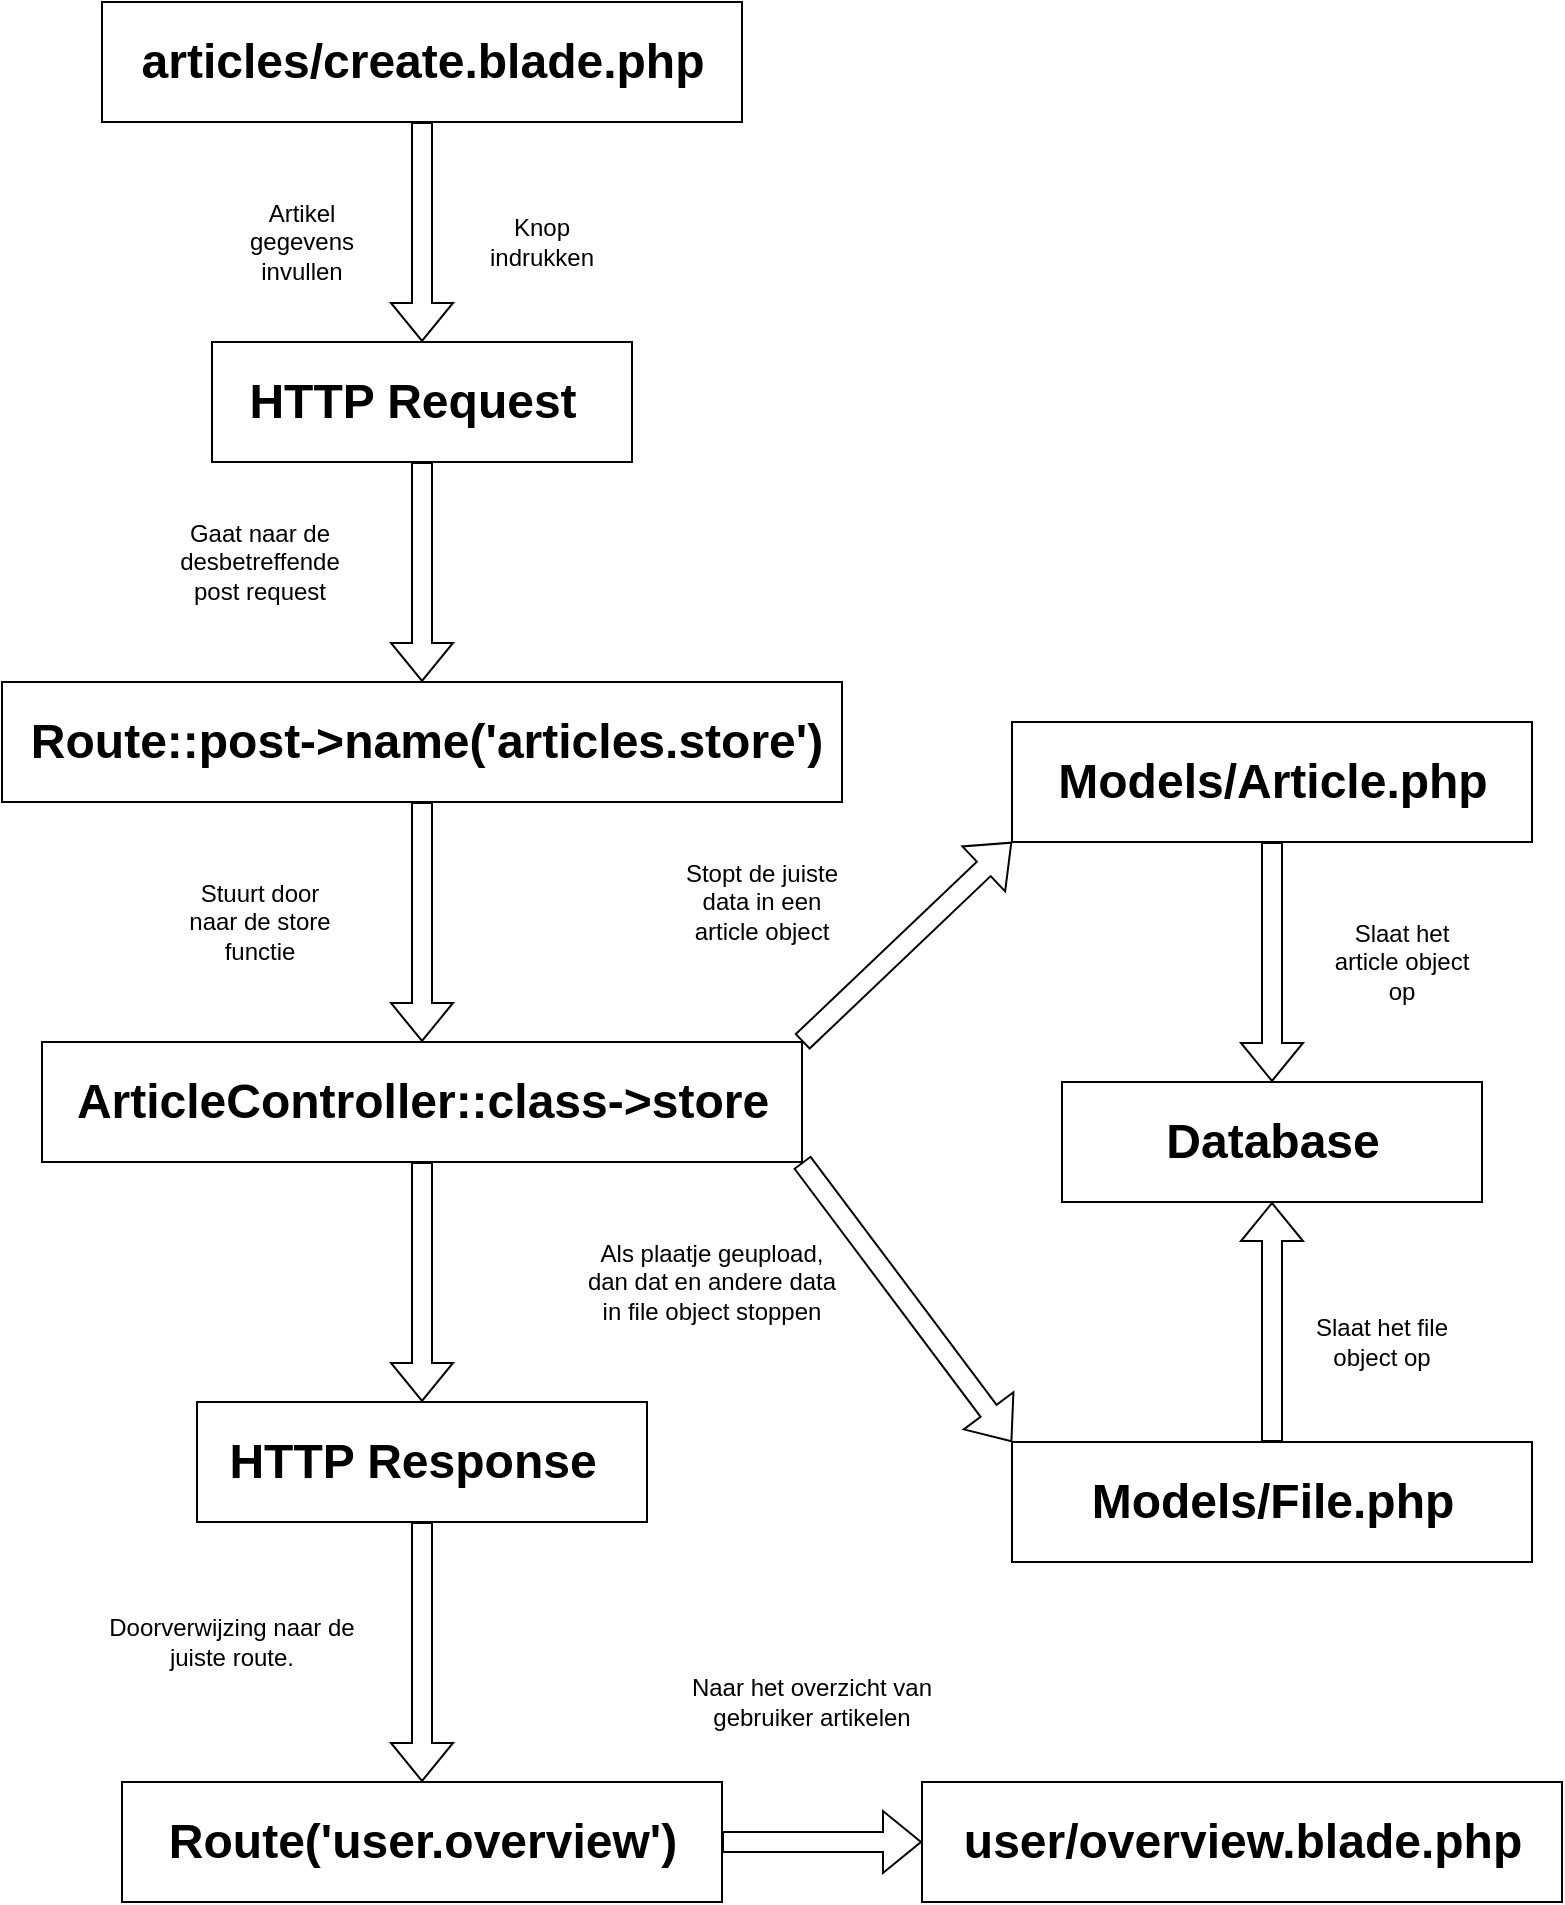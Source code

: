<mxfile version="27.2.0">
  <diagram name="Page-1" id="gMz7KerCWwujZSJPHfZk">
    <mxGraphModel dx="1426" dy="783" grid="1" gridSize="10" guides="1" tooltips="1" connect="1" arrows="1" fold="1" page="1" pageScale="1" pageWidth="850" pageHeight="1100" math="0" shadow="0">
      <root>
        <mxCell id="0" />
        <mxCell id="1" parent="0" />
        <mxCell id="kBopvKkXSKuajDLG3a4y-3" value="" style="shape=flexArrow;endArrow=classic;html=1;rounded=0;entryX=0.5;entryY=0;entryDx=0;entryDy=0;exitX=0.5;exitY=1;exitDx=0;exitDy=0;" parent="1" source="6wLlHWAbVF5GW-SpPeLX-27" target="6wLlHWAbVF5GW-SpPeLX-20" edge="1">
          <mxGeometry width="50" height="50" relative="1" as="geometry">
            <mxPoint x="225" y="130" as="sourcePoint" />
            <mxPoint x="215" y="350" as="targetPoint" />
          </mxGeometry>
        </mxCell>
        <UserObject label="Artikel gegevens&lt;div&gt;invullen&lt;/div&gt;" placeholders="1" name="Variable" id="kBopvKkXSKuajDLG3a4y-4">
          <mxCell style="text;html=1;strokeColor=none;fillColor=none;align=center;verticalAlign=middle;whiteSpace=wrap;overflow=hidden;" parent="1" vertex="1">
            <mxGeometry x="130" y="130" width="80" height="60" as="geometry" />
          </mxCell>
        </UserObject>
        <mxCell id="kBopvKkXSKuajDLG3a4y-12" value="" style="shape=flexArrow;endArrow=classic;html=1;rounded=0;exitX=0.5;exitY=1;exitDx=0;exitDy=0;entryX=0.5;entryY=0;entryDx=0;entryDy=0;" parent="1" source="kBopvKkXSKuajDLG3a4y-10" target="kBopvKkXSKuajDLG3a4y-13" edge="1">
          <mxGeometry width="50" height="50" relative="1" as="geometry">
            <mxPoint x="229.5" y="300" as="sourcePoint" />
            <mxPoint x="229.92" y="420" as="targetPoint" />
          </mxGeometry>
        </mxCell>
        <UserObject label="Knop indrukken" placeholders="1" name="Variable" id="6wLlHWAbVF5GW-SpPeLX-12">
          <mxCell style="text;html=1;strokeColor=none;fillColor=none;align=center;verticalAlign=middle;whiteSpace=wrap;overflow=hidden;" parent="1" vertex="1">
            <mxGeometry x="250" y="130" width="80" height="60" as="geometry" />
          </mxCell>
        </UserObject>
        <mxCell id="6wLlHWAbVF5GW-SpPeLX-15" value="" style="group" parent="1" vertex="1" connectable="0">
          <mxGeometry x="90" y="380" width="350" height="60" as="geometry" />
        </mxCell>
        <mxCell id="kBopvKkXSKuajDLG3a4y-10" value="" style="rounded=0;whiteSpace=wrap;html=1;" parent="6wLlHWAbVF5GW-SpPeLX-15" vertex="1">
          <mxGeometry x="-70" width="420" height="60" as="geometry" />
        </mxCell>
        <mxCell id="kBopvKkXSKuajDLG3a4y-11" value="Route::post-&amp;gt;name(&#39;articles.store&#39;)" style="text;strokeColor=none;fillColor=none;html=1;fontSize=24;fontStyle=1;verticalAlign=middle;align=center;" parent="6wLlHWAbVF5GW-SpPeLX-15" vertex="1">
          <mxGeometry x="0.003" y="10" width="283.333" height="40" as="geometry" />
        </mxCell>
        <mxCell id="6wLlHWAbVF5GW-SpPeLX-18" value="" style="group" parent="1" vertex="1" connectable="0">
          <mxGeometry x="117.5" y="740" width="225" height="60" as="geometry" />
        </mxCell>
        <mxCell id="6wLlHWAbVF5GW-SpPeLX-8" value="" style="rounded=0;whiteSpace=wrap;html=1;" parent="6wLlHWAbVF5GW-SpPeLX-18" vertex="1">
          <mxGeometry width="225" height="60" as="geometry" />
        </mxCell>
        <mxCell id="6wLlHWAbVF5GW-SpPeLX-9" value="HTTP Response" style="text;strokeColor=none;fillColor=none;html=1;fontSize=24;fontStyle=1;verticalAlign=middle;align=center;" parent="6wLlHWAbVF5GW-SpPeLX-18" vertex="1">
          <mxGeometry x="53.571" y="10" width="107.143" height="40" as="geometry" />
        </mxCell>
        <mxCell id="6wLlHWAbVF5GW-SpPeLX-19" value="" style="group" parent="1" vertex="1" connectable="0">
          <mxGeometry x="125" y="210" width="210" height="60" as="geometry" />
        </mxCell>
        <mxCell id="6wLlHWAbVF5GW-SpPeLX-20" value="" style="rounded=0;whiteSpace=wrap;html=1;" parent="6wLlHWAbVF5GW-SpPeLX-19" vertex="1">
          <mxGeometry width="210" height="60" as="geometry" />
        </mxCell>
        <mxCell id="6wLlHWAbVF5GW-SpPeLX-21" value="HTTP Request" style="text;strokeColor=none;fillColor=none;html=1;fontSize=24;fontStyle=1;verticalAlign=middle;align=center;" parent="6wLlHWAbVF5GW-SpPeLX-19" vertex="1">
          <mxGeometry x="50" y="10" width="100" height="40" as="geometry" />
        </mxCell>
        <mxCell id="6wLlHWAbVF5GW-SpPeLX-25" value="" style="group" parent="1" vertex="1" connectable="0">
          <mxGeometry x="40" y="560" width="380" height="60" as="geometry" />
        </mxCell>
        <mxCell id="6wLlHWAbVF5GW-SpPeLX-58" style="edgeStyle=orthogonalEdgeStyle;rounded=0;orthogonalLoop=1;jettySize=auto;html=1;exitX=0;exitY=0.5;exitDx=0;exitDy=0;" parent="6wLlHWAbVF5GW-SpPeLX-25" source="kBopvKkXSKuajDLG3a4y-13" edge="1">
          <mxGeometry relative="1" as="geometry">
            <mxPoint x="10" y="30" as="targetPoint" />
          </mxGeometry>
        </mxCell>
        <mxCell id="kBopvKkXSKuajDLG3a4y-13" value="" style="rounded=0;whiteSpace=wrap;html=1;" parent="6wLlHWAbVF5GW-SpPeLX-25" vertex="1">
          <mxGeometry width="380" height="60" as="geometry" />
        </mxCell>
        <mxCell id="kBopvKkXSKuajDLG3a4y-14" value="ArticleController::class-&amp;gt;store" style="text;strokeColor=none;fillColor=none;html=1;fontSize=24;fontStyle=1;verticalAlign=middle;align=center;" parent="6wLlHWAbVF5GW-SpPeLX-25" vertex="1">
          <mxGeometry x="104.286" y="10" width="171.429" height="40" as="geometry" />
        </mxCell>
        <mxCell id="6wLlHWAbVF5GW-SpPeLX-26" value="" style="group" parent="1" vertex="1" connectable="0">
          <mxGeometry x="70" y="40" width="320" height="60" as="geometry" />
        </mxCell>
        <mxCell id="6wLlHWAbVF5GW-SpPeLX-27" value="" style="rounded=0;whiteSpace=wrap;html=1;" parent="6wLlHWAbVF5GW-SpPeLX-26" vertex="1">
          <mxGeometry width="320.0" height="60" as="geometry" />
        </mxCell>
        <mxCell id="6wLlHWAbVF5GW-SpPeLX-28" value="articles/create.blade.php" style="text;strokeColor=none;fillColor=none;html=1;fontSize=24;fontStyle=1;verticalAlign=middle;align=center;" parent="6wLlHWAbVF5GW-SpPeLX-26" vertex="1">
          <mxGeometry x="83.81" y="10" width="152.381" height="40" as="geometry" />
        </mxCell>
        <mxCell id="6wLlHWAbVF5GW-SpPeLX-31" value="" style="group" parent="1" vertex="1" connectable="0">
          <mxGeometry x="550" y="580" width="210" height="60" as="geometry" />
        </mxCell>
        <mxCell id="6wLlHWAbVF5GW-SpPeLX-1" value="" style="rounded=0;whiteSpace=wrap;html=1;" parent="6wLlHWAbVF5GW-SpPeLX-31" vertex="1">
          <mxGeometry width="210" height="60" as="geometry" />
        </mxCell>
        <mxCell id="6wLlHWAbVF5GW-SpPeLX-3" value="Database" style="text;strokeColor=none;fillColor=none;html=1;fontSize=24;fontStyle=1;verticalAlign=middle;align=center;" parent="6wLlHWAbVF5GW-SpPeLX-31" vertex="1">
          <mxGeometry x="55" y="10" width="100" height="40" as="geometry" />
        </mxCell>
        <mxCell id="6wLlHWAbVF5GW-SpPeLX-33" value="" style="group" parent="1" vertex="1" connectable="0">
          <mxGeometry x="525" y="400" width="260" height="60" as="geometry" />
        </mxCell>
        <mxCell id="6wLlHWAbVF5GW-SpPeLX-6" value="" style="rounded=0;whiteSpace=wrap;html=1;" parent="6wLlHWAbVF5GW-SpPeLX-33" vertex="1">
          <mxGeometry width="260" height="60" as="geometry" />
        </mxCell>
        <mxCell id="6wLlHWAbVF5GW-SpPeLX-7" value="Models/Article.php" style="text;strokeColor=none;fillColor=none;html=1;fontSize=24;fontStyle=1;verticalAlign=middle;align=center;" parent="6wLlHWAbVF5GW-SpPeLX-33" vertex="1">
          <mxGeometry x="68.095" y="10" width="123.81" height="40" as="geometry" />
        </mxCell>
        <mxCell id="6wLlHWAbVF5GW-SpPeLX-34" value="" style="shape=flexArrow;endArrow=classic;html=1;rounded=0;entryX=0;entryY=1;entryDx=0;entryDy=0;exitX=1;exitY=0;exitDx=0;exitDy=0;" parent="1" source="kBopvKkXSKuajDLG3a4y-13" target="6wLlHWAbVF5GW-SpPeLX-6" edge="1">
          <mxGeometry width="50" height="50" relative="1" as="geometry">
            <mxPoint x="470" y="580" as="sourcePoint" />
            <mxPoint x="575" y="410" as="targetPoint" />
          </mxGeometry>
        </mxCell>
        <mxCell id="6wLlHWAbVF5GW-SpPeLX-37" value="" style="shape=flexArrow;endArrow=classic;html=1;rounded=0;exitX=0.5;exitY=1;exitDx=0;exitDy=0;entryX=0.5;entryY=0;entryDx=0;entryDy=0;" parent="1" source="6wLlHWAbVF5GW-SpPeLX-20" target="kBopvKkXSKuajDLG3a4y-10" edge="1">
          <mxGeometry width="50" height="50" relative="1" as="geometry">
            <mxPoint x="229.5" y="300" as="sourcePoint" />
            <mxPoint x="229.5" y="400" as="targetPoint" />
          </mxGeometry>
        </mxCell>
        <mxCell id="6wLlHWAbVF5GW-SpPeLX-38" value="" style="group" parent="1" vertex="1" connectable="0">
          <mxGeometry x="525" y="760" width="260" height="60" as="geometry" />
        </mxCell>
        <mxCell id="6wLlHWAbVF5GW-SpPeLX-39" value="" style="rounded=0;whiteSpace=wrap;html=1;" parent="6wLlHWAbVF5GW-SpPeLX-38" vertex="1">
          <mxGeometry width="260" height="60" as="geometry" />
        </mxCell>
        <mxCell id="6wLlHWAbVF5GW-SpPeLX-40" value="Models/File&lt;span style=&quot;background-color: transparent; color: light-dark(rgb(0, 0, 0), rgb(255, 255, 255));&quot;&gt;.php&lt;/span&gt;" style="text;strokeColor=none;fillColor=none;html=1;fontSize=24;fontStyle=1;verticalAlign=middle;align=center;" parent="6wLlHWAbVF5GW-SpPeLX-38" vertex="1">
          <mxGeometry x="68.095" y="10" width="123.81" height="40" as="geometry" />
        </mxCell>
        <mxCell id="6wLlHWAbVF5GW-SpPeLX-41" value="" style="shape=flexArrow;endArrow=classic;html=1;rounded=0;entryX=0;entryY=0;entryDx=0;entryDy=0;exitX=1;exitY=1;exitDx=0;exitDy=0;" parent="1" source="kBopvKkXSKuajDLG3a4y-13" target="6wLlHWAbVF5GW-SpPeLX-39" edge="1">
          <mxGeometry width="50" height="50" relative="1" as="geometry">
            <mxPoint x="460" y="650" as="sourcePoint" />
            <mxPoint x="645" y="670" as="targetPoint" />
          </mxGeometry>
        </mxCell>
        <mxCell id="6wLlHWAbVF5GW-SpPeLX-42" value="" style="shape=flexArrow;endArrow=classic;html=1;rounded=0;exitX=0.5;exitY=1;exitDx=0;exitDy=0;entryX=0.5;entryY=0;entryDx=0;entryDy=0;" parent="1" source="6wLlHWAbVF5GW-SpPeLX-6" target="6wLlHWAbVF5GW-SpPeLX-1" edge="1">
          <mxGeometry width="50" height="50" relative="1" as="geometry">
            <mxPoint x="639.5" y="470" as="sourcePoint" />
            <mxPoint x="639.5" y="570" as="targetPoint" />
          </mxGeometry>
        </mxCell>
        <mxCell id="6wLlHWAbVF5GW-SpPeLX-43" value="" style="shape=flexArrow;endArrow=classic;html=1;rounded=0;exitX=0.5;exitY=0;exitDx=0;exitDy=0;entryX=0.5;entryY=1;entryDx=0;entryDy=0;" parent="1" source="6wLlHWAbVF5GW-SpPeLX-39" target="6wLlHWAbVF5GW-SpPeLX-1" edge="1">
          <mxGeometry width="50" height="50" relative="1" as="geometry">
            <mxPoint x="610" y="700" as="sourcePoint" />
            <mxPoint x="610" y="800" as="targetPoint" />
          </mxGeometry>
        </mxCell>
        <mxCell id="6wLlHWAbVF5GW-SpPeLX-45" value="" style="shape=flexArrow;endArrow=classic;html=1;rounded=0;exitX=0.5;exitY=1;exitDx=0;exitDy=0;entryX=0.5;entryY=0;entryDx=0;entryDy=0;" parent="1" source="kBopvKkXSKuajDLG3a4y-13" target="6wLlHWAbVF5GW-SpPeLX-8" edge="1">
          <mxGeometry width="50" height="50" relative="1" as="geometry">
            <mxPoint x="300" y="670" as="sourcePoint" />
            <mxPoint x="210" y="730" as="targetPoint" />
          </mxGeometry>
        </mxCell>
        <mxCell id="6wLlHWAbVF5GW-SpPeLX-47" value="" style="group" parent="1" vertex="1" connectable="0">
          <mxGeometry x="80" y="930" width="300" height="60" as="geometry" />
        </mxCell>
        <mxCell id="6wLlHWAbVF5GW-SpPeLX-48" value="" style="rounded=0;whiteSpace=wrap;html=1;" parent="6wLlHWAbVF5GW-SpPeLX-47" vertex="1">
          <mxGeometry width="300.0" height="60" as="geometry" />
        </mxCell>
        <mxCell id="6wLlHWAbVF5GW-SpPeLX-49" value="Route(&#39;user.overview&#39;)" style="text;strokeColor=none;fillColor=none;html=1;fontSize=24;fontStyle=1;verticalAlign=middle;align=center;" parent="6wLlHWAbVF5GW-SpPeLX-47" vertex="1">
          <mxGeometry x="25.0" y="10" width="250" height="40" as="geometry" />
        </mxCell>
        <mxCell id="6wLlHWAbVF5GW-SpPeLX-50" value="" style="group" parent="1" vertex="1" connectable="0">
          <mxGeometry x="480" y="930" width="320" height="60" as="geometry" />
        </mxCell>
        <mxCell id="6wLlHWAbVF5GW-SpPeLX-51" value="" style="rounded=0;whiteSpace=wrap;html=1;" parent="6wLlHWAbVF5GW-SpPeLX-50" vertex="1">
          <mxGeometry width="320.0" height="60" as="geometry" />
        </mxCell>
        <mxCell id="6wLlHWAbVF5GW-SpPeLX-52" value="user/overview.blade.php" style="text;strokeColor=none;fillColor=none;html=1;fontSize=24;fontStyle=1;verticalAlign=middle;align=center;" parent="6wLlHWAbVF5GW-SpPeLX-50" vertex="1">
          <mxGeometry x="83.81" y="10" width="152.381" height="40" as="geometry" />
        </mxCell>
        <mxCell id="6wLlHWAbVF5GW-SpPeLX-55" value="" style="shape=flexArrow;endArrow=classic;html=1;rounded=0;exitX=1;exitY=0.5;exitDx=0;exitDy=0;entryX=0;entryY=0.5;entryDx=0;entryDy=0;" parent="1" source="6wLlHWAbVF5GW-SpPeLX-48" target="6wLlHWAbVF5GW-SpPeLX-51" edge="1">
          <mxGeometry width="50" height="50" relative="1" as="geometry">
            <mxPoint x="411" y="960" as="sourcePoint" />
            <mxPoint x="410" y="1067" as="targetPoint" />
          </mxGeometry>
        </mxCell>
        <mxCell id="6wLlHWAbVF5GW-SpPeLX-56" value="" style="shape=flexArrow;endArrow=classic;html=1;rounded=0;exitX=0.5;exitY=1;exitDx=0;exitDy=0;entryX=0.5;entryY=0;entryDx=0;entryDy=0;" parent="1" source="6wLlHWAbVF5GW-SpPeLX-8" target="6wLlHWAbVF5GW-SpPeLX-48" edge="1">
          <mxGeometry width="50" height="50" relative="1" as="geometry">
            <mxPoint x="241" y="850" as="sourcePoint" />
            <mxPoint x="280" y="900" as="targetPoint" />
          </mxGeometry>
        </mxCell>
        <UserObject label="Gaat naar de desbetreffende post request" placeholders="1" name="Variable" id="6wLlHWAbVF5GW-SpPeLX-57">
          <mxCell style="text;html=1;strokeColor=none;fillColor=none;align=center;verticalAlign=middle;whiteSpace=wrap;overflow=hidden;" parent="1" vertex="1">
            <mxGeometry x="100" y="290" width="97.5" height="60" as="geometry" />
          </mxCell>
        </UserObject>
        <UserObject label="Stuurt door naar de store functie" placeholders="1" name="Variable" id="6wLlHWAbVF5GW-SpPeLX-59">
          <mxCell style="text;html=1;strokeColor=none;fillColor=none;align=center;verticalAlign=middle;whiteSpace=wrap;overflow=hidden;" parent="1" vertex="1">
            <mxGeometry x="108.75" y="470" width="80" height="60" as="geometry" />
          </mxCell>
        </UserObject>
        <UserObject label="Stopt de juiste data in een article object" placeholders="1" name="Variable" id="6wLlHWAbVF5GW-SpPeLX-61">
          <mxCell style="text;html=1;strokeColor=none;fillColor=none;align=center;verticalAlign=middle;whiteSpace=wrap;overflow=hidden;" parent="1" vertex="1">
            <mxGeometry x="360" y="460" width="80" height="60" as="geometry" />
          </mxCell>
        </UserObject>
        <UserObject label="Slaat het article object op" placeholders="1" name="Variable" id="6wLlHWAbVF5GW-SpPeLX-62">
          <mxCell style="text;html=1;strokeColor=none;fillColor=none;align=center;verticalAlign=middle;whiteSpace=wrap;overflow=hidden;" parent="1" vertex="1">
            <mxGeometry x="680" y="490" width="80" height="60" as="geometry" />
          </mxCell>
        </UserObject>
        <UserObject label="Als plaatje geupload, dan dat en andere data in file object stoppen" placeholders="1" name="Variable" id="6wLlHWAbVF5GW-SpPeLX-63">
          <mxCell style="text;html=1;strokeColor=none;fillColor=none;align=center;verticalAlign=middle;whiteSpace=wrap;overflow=hidden;" parent="1" vertex="1">
            <mxGeometry x="310" y="650" width="130" height="60" as="geometry" />
          </mxCell>
        </UserObject>
        <UserObject label="Slaat het file object op" placeholders="1" name="Variable" id="6wLlHWAbVF5GW-SpPeLX-64">
          <mxCell style="text;html=1;strokeColor=none;fillColor=none;align=center;verticalAlign=middle;whiteSpace=wrap;overflow=hidden;" parent="1" vertex="1">
            <mxGeometry x="670" y="680" width="80" height="60" as="geometry" />
          </mxCell>
        </UserObject>
        <UserObject label="Doorverwijzing naar de juiste route." placeholders="1" name="Variable" id="0oFHqA9mEqvEwfZz5EFD-2">
          <mxCell style="text;html=1;strokeColor=none;fillColor=none;align=center;verticalAlign=middle;whiteSpace=wrap;overflow=hidden;" vertex="1" parent="1">
            <mxGeometry x="70" y="830" width="130" height="60" as="geometry" />
          </mxCell>
        </UserObject>
        <UserObject label="Naar het overzicht van gebruiker artikelen" placeholders="1" name="Variable" id="0oFHqA9mEqvEwfZz5EFD-3">
          <mxCell style="text;html=1;strokeColor=none;fillColor=none;align=center;verticalAlign=middle;whiteSpace=wrap;overflow=hidden;" vertex="1" parent="1">
            <mxGeometry x="360" y="860" width="130" height="60" as="geometry" />
          </mxCell>
        </UserObject>
      </root>
    </mxGraphModel>
  </diagram>
</mxfile>
